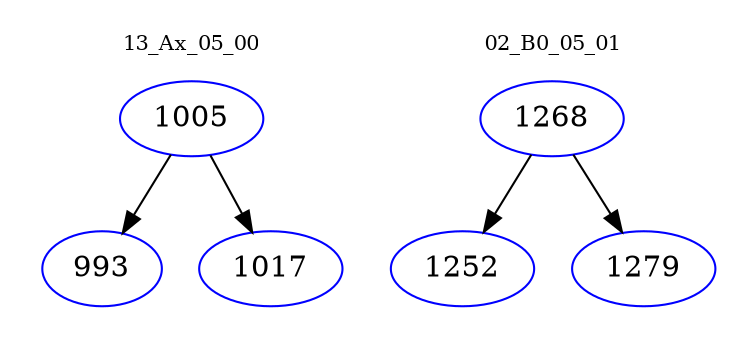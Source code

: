 digraph{
subgraph cluster_0 {
color = white
label = "13_Ax_05_00";
fontsize=10;
T0_1005 [label="1005", color="blue"]
T0_1005 -> T0_993 [color="black"]
T0_993 [label="993", color="blue"]
T0_1005 -> T0_1017 [color="black"]
T0_1017 [label="1017", color="blue"]
}
subgraph cluster_1 {
color = white
label = "02_B0_05_01";
fontsize=10;
T1_1268 [label="1268", color="blue"]
T1_1268 -> T1_1252 [color="black"]
T1_1252 [label="1252", color="blue"]
T1_1268 -> T1_1279 [color="black"]
T1_1279 [label="1279", color="blue"]
}
}
